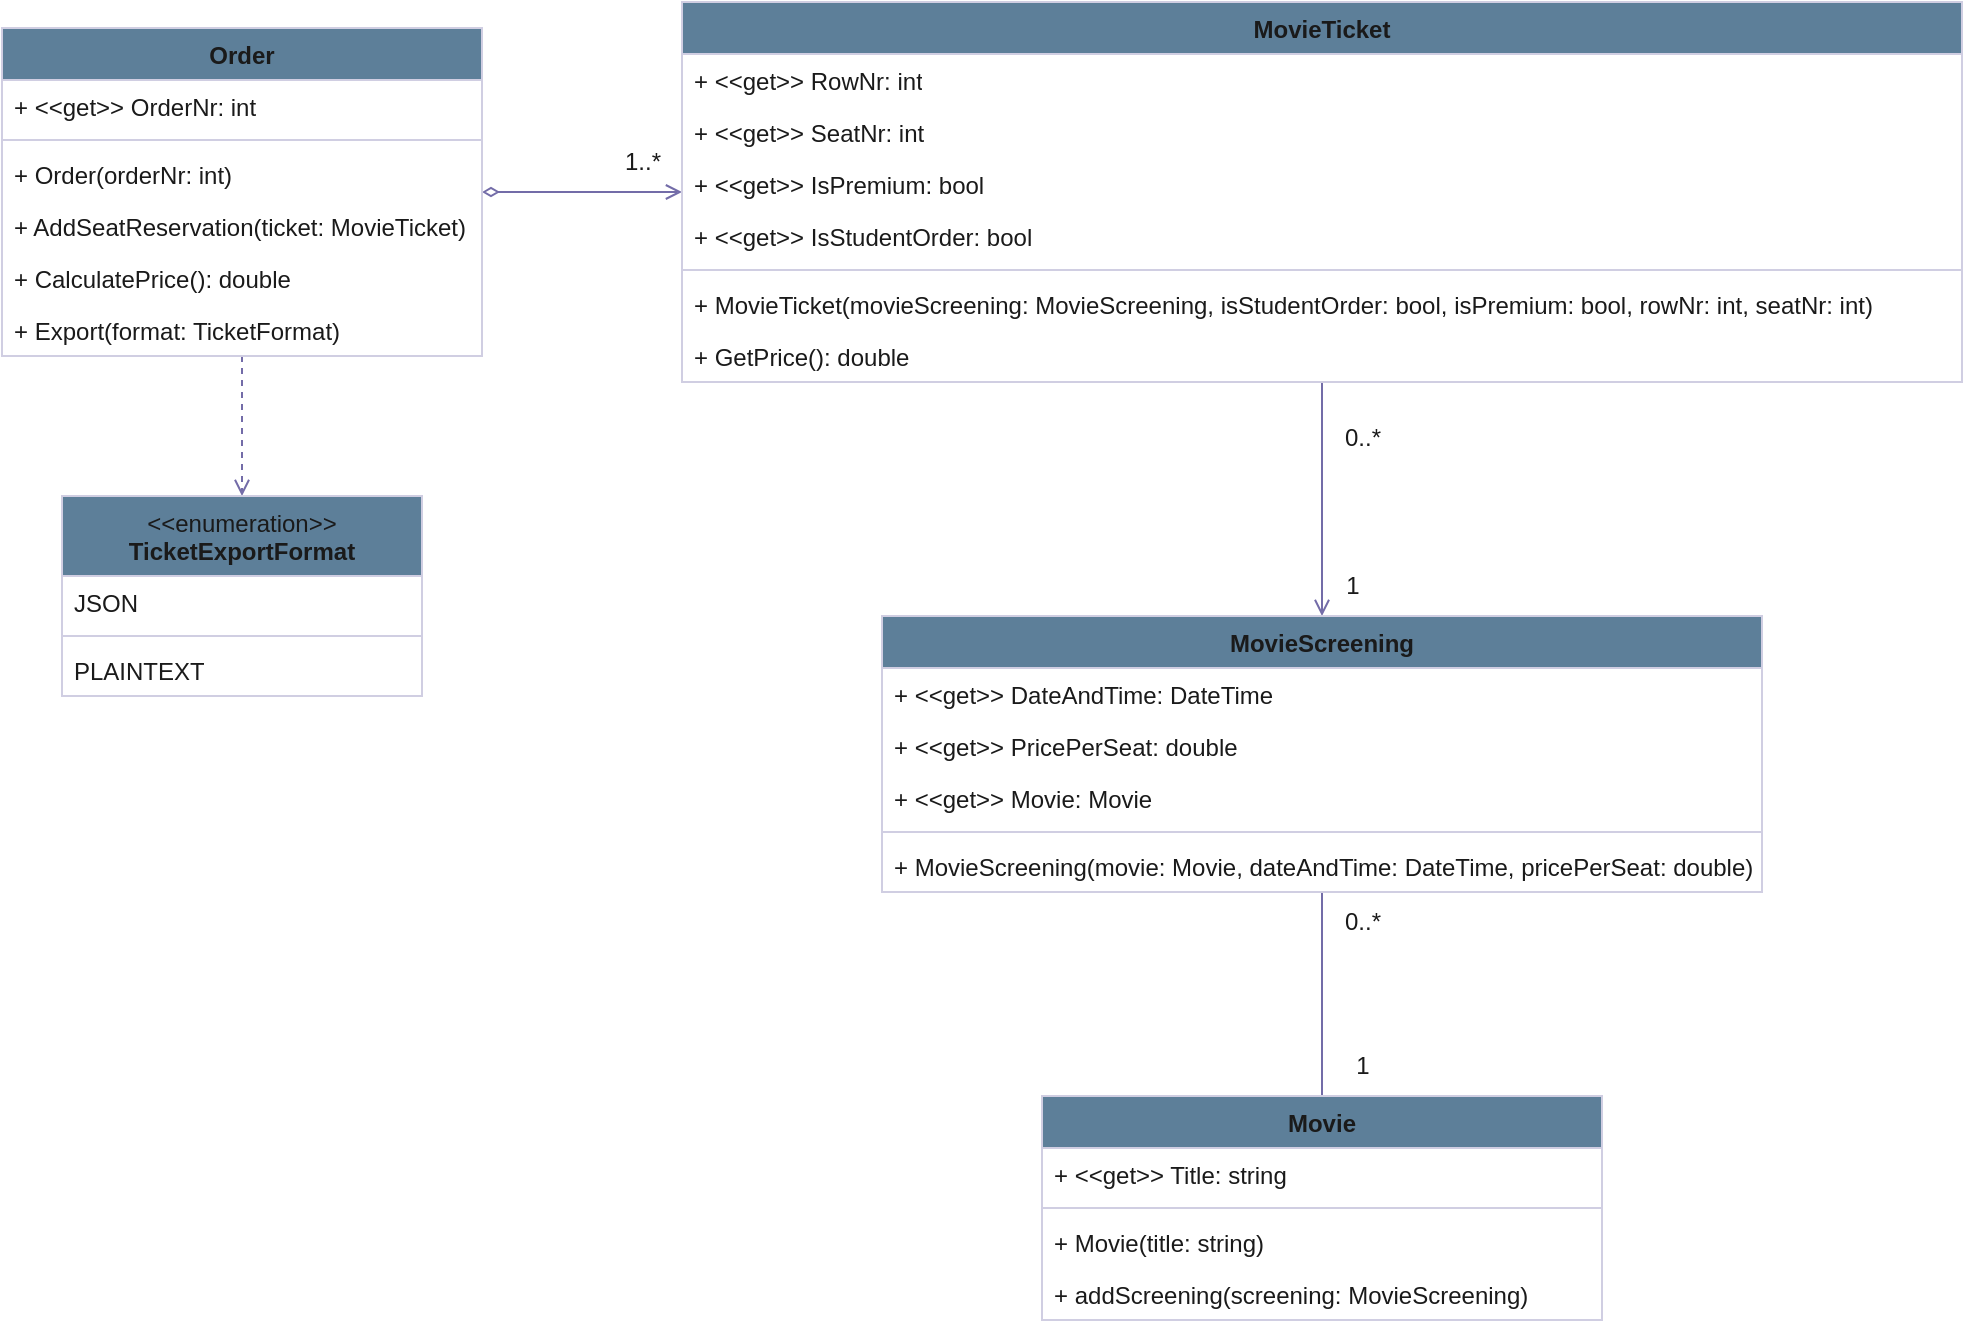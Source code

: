 <mxfile version="26.0.11" pages="2">
  <diagram name="part-2" id="2VJzqUMwW4WH9shC_whV">
    <mxGraphModel dx="2556" dy="941" grid="1" gridSize="10" guides="1" tooltips="1" connect="1" arrows="1" fold="1" page="1" pageScale="1" pageWidth="850" pageHeight="1100" math="0" shadow="0">
      <root>
        <mxCell id="0" />
        <mxCell id="1" parent="0" />
        <mxCell id="AuFZrqY37nzgpECVvOEl-33" style="edgeStyle=orthogonalEdgeStyle;rounded=0;orthogonalLoop=1;jettySize=auto;html=1;strokeColor=#736CA8;fontColor=#1A1A1A;dashed=1;endArrow=open;endFill=0;" parent="1" source="AuFZrqY37nzgpECVvOEl-1" target="AuFZrqY37nzgpECVvOEl-29" edge="1">
          <mxGeometry relative="1" as="geometry" />
        </mxCell>
        <mxCell id="AuFZrqY37nzgpECVvOEl-45" style="edgeStyle=orthogonalEdgeStyle;rounded=0;orthogonalLoop=1;jettySize=auto;html=1;strokeColor=#736CA8;fontColor=#1A1A1A;endArrow=open;endFill=0;startArrow=diamondThin;startFill=0;" parent="1" source="AuFZrqY37nzgpECVvOEl-1" target="AuFZrqY37nzgpECVvOEl-5" edge="1">
          <mxGeometry relative="1" as="geometry" />
        </mxCell>
        <mxCell id="AuFZrqY37nzgpECVvOEl-1" value="Order" style="swimlane;fontStyle=1;align=center;verticalAlign=top;childLayout=stackLayout;horizontal=1;startSize=26;horizontalStack=0;resizeParent=1;resizeParentMax=0;resizeLast=0;collapsible=1;marginBottom=0;whiteSpace=wrap;html=1;labelBackgroundColor=none;fillColor=#5D7F99;strokeColor=#D0CEE2;fontColor=#1A1A1A;" parent="1" vertex="1">
          <mxGeometry x="-70" y="26" width="240" height="164" as="geometry" />
        </mxCell>
        <mxCell id="AuFZrqY37nzgpECVvOEl-2" value="+ &amp;lt;&amp;lt;get&amp;gt;&amp;gt; OrderNr: int" style="text;strokeColor=none;fillColor=none;align=left;verticalAlign=top;spacingLeft=4;spacingRight=4;overflow=hidden;rotatable=0;points=[[0,0.5],[1,0.5]];portConstraint=eastwest;whiteSpace=wrap;html=1;labelBackgroundColor=none;fontColor=#1A1A1A;" parent="AuFZrqY37nzgpECVvOEl-1" vertex="1">
          <mxGeometry y="26" width="240" height="26" as="geometry" />
        </mxCell>
        <mxCell id="AuFZrqY37nzgpECVvOEl-3" value="" style="line;strokeWidth=1;fillColor=none;align=left;verticalAlign=middle;spacingTop=-1;spacingLeft=3;spacingRight=3;rotatable=0;labelPosition=right;points=[];portConstraint=eastwest;strokeColor=#D0CEE2;labelBackgroundColor=none;fontColor=#1A1A1A;" parent="AuFZrqY37nzgpECVvOEl-1" vertex="1">
          <mxGeometry y="52" width="240" height="8" as="geometry" />
        </mxCell>
        <mxCell id="AuFZrqY37nzgpECVvOEl-4" value="+ Order(orderNr: int)" style="text;strokeColor=none;fillColor=none;align=left;verticalAlign=top;spacingLeft=4;spacingRight=4;overflow=hidden;rotatable=0;points=[[0,0.5],[1,0.5]];portConstraint=eastwest;whiteSpace=wrap;html=1;labelBackgroundColor=none;fontColor=#1A1A1A;" parent="AuFZrqY37nzgpECVvOEl-1" vertex="1">
          <mxGeometry y="60" width="240" height="26" as="geometry" />
        </mxCell>
        <mxCell id="AuFZrqY37nzgpECVvOEl-47" value="+ AddSeatReservation(ticket: MovieTicket)" style="text;strokeColor=none;fillColor=none;align=left;verticalAlign=top;spacingLeft=4;spacingRight=4;overflow=hidden;rotatable=0;points=[[0,0.5],[1,0.5]];portConstraint=eastwest;whiteSpace=wrap;html=1;labelBackgroundColor=none;fontColor=#1A1A1A;" parent="AuFZrqY37nzgpECVvOEl-1" vertex="1">
          <mxGeometry y="86" width="240" height="26" as="geometry" />
        </mxCell>
        <mxCell id="AuFZrqY37nzgpECVvOEl-48" value="+ CalculatePrice(): double" style="text;strokeColor=none;fillColor=none;align=left;verticalAlign=top;spacingLeft=4;spacingRight=4;overflow=hidden;rotatable=0;points=[[0,0.5],[1,0.5]];portConstraint=eastwest;whiteSpace=wrap;html=1;labelBackgroundColor=none;fontColor=#1A1A1A;" parent="AuFZrqY37nzgpECVvOEl-1" vertex="1">
          <mxGeometry y="112" width="240" height="26" as="geometry" />
        </mxCell>
        <mxCell id="AuFZrqY37nzgpECVvOEl-49" value="+ Export(format: TicketFormat)" style="text;strokeColor=none;fillColor=none;align=left;verticalAlign=top;spacingLeft=4;spacingRight=4;overflow=hidden;rotatable=0;points=[[0,0.5],[1,0.5]];portConstraint=eastwest;whiteSpace=wrap;html=1;labelBackgroundColor=none;fontColor=#1A1A1A;" parent="AuFZrqY37nzgpECVvOEl-1" vertex="1">
          <mxGeometry y="138" width="240" height="26" as="geometry" />
        </mxCell>
        <mxCell id="AuFZrqY37nzgpECVvOEl-41" style="edgeStyle=orthogonalEdgeStyle;rounded=0;orthogonalLoop=1;jettySize=auto;html=1;strokeColor=#736CA8;fontColor=#1A1A1A;endArrow=open;startFill=0;startArrow=none;endFill=0;" parent="1" source="AuFZrqY37nzgpECVvOEl-5" target="AuFZrqY37nzgpECVvOEl-9" edge="1">
          <mxGeometry relative="1" as="geometry" />
        </mxCell>
        <mxCell id="AuFZrqY37nzgpECVvOEl-5" value="MovieTicket" style="swimlane;fontStyle=1;align=center;verticalAlign=top;childLayout=stackLayout;horizontal=1;startSize=26;horizontalStack=0;resizeParent=1;resizeParentMax=0;resizeLast=0;collapsible=1;marginBottom=0;whiteSpace=wrap;html=1;labelBackgroundColor=none;fillColor=#5D7F99;strokeColor=#D0CEE2;fontColor=#1A1A1A;" parent="1" vertex="1">
          <mxGeometry x="270" y="13" width="640" height="190" as="geometry" />
        </mxCell>
        <mxCell id="AuFZrqY37nzgpECVvOEl-6" value="+ &amp;lt;&amp;lt;get&amp;gt;&amp;gt; RowNr: int" style="text;strokeColor=none;fillColor=none;align=left;verticalAlign=top;spacingLeft=4;spacingRight=4;overflow=hidden;rotatable=0;points=[[0,0.5],[1,0.5]];portConstraint=eastwest;whiteSpace=wrap;html=1;labelBackgroundColor=none;fontColor=#1A1A1A;" parent="AuFZrqY37nzgpECVvOEl-5" vertex="1">
          <mxGeometry y="26" width="640" height="26" as="geometry" />
        </mxCell>
        <mxCell id="AuFZrqY37nzgpECVvOEl-36" value="+ &amp;lt;&amp;lt;get&amp;gt;&amp;gt; SeatNr: int" style="text;strokeColor=none;fillColor=none;align=left;verticalAlign=top;spacingLeft=4;spacingRight=4;overflow=hidden;rotatable=0;points=[[0,0.5],[1,0.5]];portConstraint=eastwest;whiteSpace=wrap;html=1;labelBackgroundColor=none;fontColor=#1A1A1A;" parent="AuFZrqY37nzgpECVvOEl-5" vertex="1">
          <mxGeometry y="52" width="640" height="26" as="geometry" />
        </mxCell>
        <mxCell id="AuFZrqY37nzgpECVvOEl-35" value="+ &amp;lt;&amp;lt;get&amp;gt;&amp;gt; IsPremium: bool" style="text;strokeColor=none;fillColor=none;align=left;verticalAlign=top;spacingLeft=4;spacingRight=4;overflow=hidden;rotatable=0;points=[[0,0.5],[1,0.5]];portConstraint=eastwest;whiteSpace=wrap;html=1;labelBackgroundColor=none;fontColor=#1A1A1A;" parent="AuFZrqY37nzgpECVvOEl-5" vertex="1">
          <mxGeometry y="78" width="640" height="26" as="geometry" />
        </mxCell>
        <mxCell id="AuFZrqY37nzgpECVvOEl-37" value="+ &amp;lt;&amp;lt;get&amp;gt;&amp;gt; IsStudentOrder: bool" style="text;strokeColor=none;fillColor=none;align=left;verticalAlign=top;spacingLeft=4;spacingRight=4;overflow=hidden;rotatable=0;points=[[0,0.5],[1,0.5]];portConstraint=eastwest;whiteSpace=wrap;html=1;labelBackgroundColor=none;fontColor=#1A1A1A;" parent="AuFZrqY37nzgpECVvOEl-5" vertex="1">
          <mxGeometry y="104" width="640" height="26" as="geometry" />
        </mxCell>
        <mxCell id="AuFZrqY37nzgpECVvOEl-7" value="" style="line;strokeWidth=1;fillColor=none;align=left;verticalAlign=middle;spacingTop=-1;spacingLeft=3;spacingRight=3;rotatable=0;labelPosition=right;points=[];portConstraint=eastwest;strokeColor=#D0CEE2;labelBackgroundColor=none;fontColor=#1A1A1A;" parent="AuFZrqY37nzgpECVvOEl-5" vertex="1">
          <mxGeometry y="130" width="640" height="8" as="geometry" />
        </mxCell>
        <mxCell id="AuFZrqY37nzgpECVvOEl-8" value="+ MovieTicket(movieScreening: MovieScreening, isStudentOrder: bool, isPremium: bool, rowNr: int, seatNr: int)" style="text;strokeColor=none;fillColor=none;align=left;verticalAlign=top;spacingLeft=4;spacingRight=4;overflow=hidden;rotatable=0;points=[[0,0.5],[1,0.5]];portConstraint=eastwest;whiteSpace=wrap;html=1;labelBackgroundColor=none;fontColor=#1A1A1A;" parent="AuFZrqY37nzgpECVvOEl-5" vertex="1">
          <mxGeometry y="138" width="640" height="26" as="geometry" />
        </mxCell>
        <mxCell id="AuFZrqY37nzgpECVvOEl-39" value="+ GetPrice(): double" style="text;strokeColor=none;fillColor=none;align=left;verticalAlign=top;spacingLeft=4;spacingRight=4;overflow=hidden;rotatable=0;points=[[0,0.5],[1,0.5]];portConstraint=eastwest;whiteSpace=wrap;html=1;labelBackgroundColor=none;fontColor=#1A1A1A;" parent="AuFZrqY37nzgpECVvOEl-5" vertex="1">
          <mxGeometry y="164" width="640" height="26" as="geometry" />
        </mxCell>
        <mxCell id="AuFZrqY37nzgpECVvOEl-26" style="edgeStyle=orthogonalEdgeStyle;rounded=0;orthogonalLoop=1;jettySize=auto;html=1;endArrow=none;startFill=0;labelBackgroundColor=none;strokeColor=#736CA8;fontColor=default;" parent="1" source="AuFZrqY37nzgpECVvOEl-9" target="AuFZrqY37nzgpECVvOEl-13" edge="1">
          <mxGeometry relative="1" as="geometry" />
        </mxCell>
        <mxCell id="AuFZrqY37nzgpECVvOEl-9" value="MovieScreening" style="swimlane;fontStyle=1;align=center;verticalAlign=top;childLayout=stackLayout;horizontal=1;startSize=26;horizontalStack=0;resizeParent=1;resizeParentMax=0;resizeLast=0;collapsible=1;marginBottom=0;whiteSpace=wrap;html=1;labelBackgroundColor=none;fillColor=#5D7F99;strokeColor=#D0CEE2;fontColor=#1A1A1A;" parent="1" vertex="1">
          <mxGeometry x="370" y="320" width="440" height="138" as="geometry" />
        </mxCell>
        <mxCell id="AuFZrqY37nzgpECVvOEl-10" value="+ &amp;lt;&amp;lt;get&amp;gt;&amp;gt; DateAndTime: DateTime" style="text;strokeColor=none;fillColor=none;align=left;verticalAlign=top;spacingLeft=4;spacingRight=4;overflow=hidden;rotatable=0;points=[[0,0.5],[1,0.5]];portConstraint=eastwest;whiteSpace=wrap;html=1;labelBackgroundColor=none;fontColor=#1A1A1A;" parent="AuFZrqY37nzgpECVvOEl-9" vertex="1">
          <mxGeometry y="26" width="440" height="26" as="geometry" />
        </mxCell>
        <mxCell id="AuFZrqY37nzgpECVvOEl-25" value="+ &amp;lt;&amp;lt;get&amp;gt;&amp;gt; PricePerSeat: double" style="text;strokeColor=none;fillColor=none;align=left;verticalAlign=top;spacingLeft=4;spacingRight=4;overflow=hidden;rotatable=0;points=[[0,0.5],[1,0.5]];portConstraint=eastwest;whiteSpace=wrap;html=1;labelBackgroundColor=none;fontColor=#1A1A1A;" parent="AuFZrqY37nzgpECVvOEl-9" vertex="1">
          <mxGeometry y="52" width="440" height="26" as="geometry" />
        </mxCell>
        <mxCell id="AuFZrqY37nzgpECVvOEl-24" value="+ &amp;lt;&amp;lt;get&amp;gt;&amp;gt; Movie: Movie" style="text;strokeColor=none;fillColor=none;align=left;verticalAlign=top;spacingLeft=4;spacingRight=4;overflow=hidden;rotatable=0;points=[[0,0.5],[1,0.5]];portConstraint=eastwest;whiteSpace=wrap;html=1;labelBackgroundColor=none;fontColor=#1A1A1A;" parent="AuFZrqY37nzgpECVvOEl-9" vertex="1">
          <mxGeometry y="78" width="440" height="26" as="geometry" />
        </mxCell>
        <mxCell id="AuFZrqY37nzgpECVvOEl-11" value="" style="line;strokeWidth=1;fillColor=none;align=left;verticalAlign=middle;spacingTop=-1;spacingLeft=3;spacingRight=3;rotatable=0;labelPosition=right;points=[];portConstraint=eastwest;strokeColor=#D0CEE2;labelBackgroundColor=none;fontColor=#1A1A1A;" parent="AuFZrqY37nzgpECVvOEl-9" vertex="1">
          <mxGeometry y="104" width="440" height="8" as="geometry" />
        </mxCell>
        <mxCell id="AuFZrqY37nzgpECVvOEl-12" value="+ MovieScreening(movie: Movie, dateAndTime: DateTime, pricePerSeat: double)" style="text;strokeColor=none;fillColor=none;align=left;verticalAlign=top;spacingLeft=4;spacingRight=4;overflow=hidden;rotatable=0;points=[[0,0.5],[1,0.5]];portConstraint=eastwest;whiteSpace=wrap;html=1;labelBackgroundColor=none;fontColor=#1A1A1A;" parent="AuFZrqY37nzgpECVvOEl-9" vertex="1">
          <mxGeometry y="112" width="440" height="26" as="geometry" />
        </mxCell>
        <mxCell id="AuFZrqY37nzgpECVvOEl-13" value="Movie" style="swimlane;fontStyle=1;align=center;verticalAlign=top;childLayout=stackLayout;horizontal=1;startSize=26;horizontalStack=0;resizeParent=1;resizeParentMax=0;resizeLast=0;collapsible=1;marginBottom=0;whiteSpace=wrap;html=1;labelBackgroundColor=none;fillColor=#5D7F99;strokeColor=#D0CEE2;fontColor=#1A1A1A;" parent="1" vertex="1">
          <mxGeometry x="450" y="560" width="280" height="112" as="geometry" />
        </mxCell>
        <mxCell id="AuFZrqY37nzgpECVvOEl-14" value="+ &amp;lt;&amp;lt;get&amp;gt;&amp;gt; Title: string" style="text;strokeColor=none;fillColor=none;align=left;verticalAlign=top;spacingLeft=4;spacingRight=4;overflow=hidden;rotatable=0;points=[[0,0.5],[1,0.5]];portConstraint=eastwest;whiteSpace=wrap;html=1;labelBackgroundColor=none;fontColor=#1A1A1A;" parent="AuFZrqY37nzgpECVvOEl-13" vertex="1">
          <mxGeometry y="26" width="280" height="26" as="geometry" />
        </mxCell>
        <mxCell id="AuFZrqY37nzgpECVvOEl-15" value="" style="line;strokeWidth=1;fillColor=none;align=left;verticalAlign=middle;spacingTop=-1;spacingLeft=3;spacingRight=3;rotatable=0;labelPosition=right;points=[];portConstraint=eastwest;strokeColor=#D0CEE2;labelBackgroundColor=none;fontColor=#1A1A1A;" parent="AuFZrqY37nzgpECVvOEl-13" vertex="1">
          <mxGeometry y="52" width="280" height="8" as="geometry" />
        </mxCell>
        <mxCell id="AuFZrqY37nzgpECVvOEl-21" value="+ Movie(title: string)" style="text;strokeColor=none;fillColor=none;align=left;verticalAlign=top;spacingLeft=4;spacingRight=4;overflow=hidden;rotatable=0;points=[[0,0.5],[1,0.5]];portConstraint=eastwest;whiteSpace=wrap;html=1;labelBackgroundColor=none;fontColor=#1A1A1A;" parent="AuFZrqY37nzgpECVvOEl-13" vertex="1">
          <mxGeometry y="60" width="280" height="26" as="geometry" />
        </mxCell>
        <mxCell id="AuFZrqY37nzgpECVvOEl-22" value="+ addScreening(screening: MovieScreening)" style="text;strokeColor=none;fillColor=none;align=left;verticalAlign=top;spacingLeft=4;spacingRight=4;overflow=hidden;rotatable=0;points=[[0,0.5],[1,0.5]];portConstraint=eastwest;whiteSpace=wrap;html=1;labelBackgroundColor=none;fontColor=#1A1A1A;" parent="AuFZrqY37nzgpECVvOEl-13" vertex="1">
          <mxGeometry y="86" width="280" height="26" as="geometry" />
        </mxCell>
        <mxCell id="AuFZrqY37nzgpECVvOEl-27" value="0..*" style="text;html=1;align=center;verticalAlign=middle;resizable=0;points=[];autosize=1;strokeColor=none;fillColor=none;labelBackgroundColor=none;fontColor=#1A1A1A;" parent="1" vertex="1">
          <mxGeometry x="590" y="458" width="40" height="30" as="geometry" />
        </mxCell>
        <mxCell id="AuFZrqY37nzgpECVvOEl-28" value="1" style="text;html=1;align=center;verticalAlign=middle;resizable=0;points=[];autosize=1;strokeColor=none;fillColor=none;labelBackgroundColor=none;fontColor=#1A1A1A;" parent="1" vertex="1">
          <mxGeometry x="595" y="530" width="30" height="30" as="geometry" />
        </mxCell>
        <mxCell id="AuFZrqY37nzgpECVvOEl-29" value="&lt;div&gt;&lt;span style=&quot;font-weight: normal;&quot;&gt;&amp;lt;&amp;lt;enumeration&amp;gt;&amp;gt;&lt;/span&gt;&lt;/div&gt;TicketExportFormat" style="swimlane;fontStyle=1;align=center;verticalAlign=top;childLayout=stackLayout;horizontal=1;startSize=40;horizontalStack=0;resizeParent=1;resizeParentMax=0;resizeLast=0;collapsible=1;marginBottom=0;whiteSpace=wrap;html=1;labelBackgroundColor=none;fillColor=#5D7F99;strokeColor=#D0CEE2;fontColor=#1A1A1A;" parent="1" vertex="1">
          <mxGeometry x="-40" y="260" width="180" height="100" as="geometry" />
        </mxCell>
        <mxCell id="AuFZrqY37nzgpECVvOEl-30" value="JSON" style="text;strokeColor=none;fillColor=none;align=left;verticalAlign=top;spacingLeft=4;spacingRight=4;overflow=hidden;rotatable=0;points=[[0,0.5],[1,0.5]];portConstraint=eastwest;whiteSpace=wrap;html=1;labelBackgroundColor=none;fontColor=#1A1A1A;" parent="AuFZrqY37nzgpECVvOEl-29" vertex="1">
          <mxGeometry y="40" width="180" height="26" as="geometry" />
        </mxCell>
        <mxCell id="AuFZrqY37nzgpECVvOEl-31" value="" style="line;strokeWidth=1;fillColor=none;align=left;verticalAlign=middle;spacingTop=-1;spacingLeft=3;spacingRight=3;rotatable=0;labelPosition=right;points=[];portConstraint=eastwest;strokeColor=#D0CEE2;labelBackgroundColor=none;fontColor=#1A1A1A;" parent="AuFZrqY37nzgpECVvOEl-29" vertex="1">
          <mxGeometry y="66" width="180" height="8" as="geometry" />
        </mxCell>
        <mxCell id="AuFZrqY37nzgpECVvOEl-32" value="PLAINTEXT" style="text;strokeColor=none;fillColor=none;align=left;verticalAlign=top;spacingLeft=4;spacingRight=4;overflow=hidden;rotatable=0;points=[[0,0.5],[1,0.5]];portConstraint=eastwest;whiteSpace=wrap;html=1;labelBackgroundColor=none;fontColor=#1A1A1A;" parent="AuFZrqY37nzgpECVvOEl-29" vertex="1">
          <mxGeometry y="74" width="180" height="26" as="geometry" />
        </mxCell>
        <mxCell id="AuFZrqY37nzgpECVvOEl-43" value="0..*" style="text;html=1;align=center;verticalAlign=middle;resizable=0;points=[];autosize=1;strokeColor=none;fillColor=none;fontColor=#1A1A1A;" parent="1" vertex="1">
          <mxGeometry x="590" y="216" width="40" height="30" as="geometry" />
        </mxCell>
        <mxCell id="AuFZrqY37nzgpECVvOEl-44" value="1" style="text;html=1;align=center;verticalAlign=middle;resizable=0;points=[];autosize=1;strokeColor=none;fillColor=none;fontColor=#1A1A1A;" parent="1" vertex="1">
          <mxGeometry x="590" y="290" width="30" height="30" as="geometry" />
        </mxCell>
        <mxCell id="AuFZrqY37nzgpECVvOEl-46" value="1..*" style="text;html=1;align=center;verticalAlign=middle;resizable=0;points=[];autosize=1;strokeColor=none;fillColor=none;fontColor=#1A1A1A;" parent="1" vertex="1">
          <mxGeometry x="230" y="78" width="40" height="30" as="geometry" />
        </mxCell>
      </root>
    </mxGraphModel>
  </diagram>
  <diagram name="part-3" id="LVPTk-LHBpableANHp64">
    <mxGraphModel dx="2983" dy="1176" grid="1" gridSize="10" guides="1" tooltips="1" connect="1" arrows="1" fold="1" page="1" pageScale="1" pageWidth="850" pageHeight="1100" math="0" shadow="0">
      <root>
        <mxCell id="-dI4mAoGqQs4sHyGEqXx-0" />
        <mxCell id="-dI4mAoGqQs4sHyGEqXx-1" parent="-dI4mAoGqQs4sHyGEqXx-0" />
        <mxCell id="oOVC1DWo6Vgk5NFhk2NK-1" style="edgeStyle=orthogonalEdgeStyle;rounded=0;orthogonalLoop=1;jettySize=auto;html=1;strokeColor=#736CA8;fontColor=default;endArrow=open;endFill=0;startArrow=diamondThin;startFill=0;labelBackgroundColor=none;" parent="-dI4mAoGqQs4sHyGEqXx-1" source="oOVC1DWo6Vgk5NFhk2NK-2" target="oOVC1DWo6Vgk5NFhk2NK-10" edge="1">
          <mxGeometry relative="1" as="geometry" />
        </mxCell>
        <mxCell id="uZAQ8R7kWZd14Ch6f2Xw-8" style="edgeStyle=orthogonalEdgeStyle;rounded=0;orthogonalLoop=1;jettySize=auto;html=1;endArrow=open;endFill=0;dashed=1;dashPattern=1 2;labelBackgroundColor=none;strokeColor=#736CA8;fontColor=default;" edge="1" parent="-dI4mAoGqQs4sHyGEqXx-1" source="oOVC1DWo6Vgk5NFhk2NK-2" target="uZAQ8R7kWZd14Ch6f2Xw-0">
          <mxGeometry relative="1" as="geometry">
            <Array as="points">
              <mxPoint x="100" y="220" />
              <mxPoint x="100" y="220" />
            </Array>
          </mxGeometry>
        </mxCell>
        <mxCell id="oOVC1DWo6Vgk5NFhk2NK-2" value="Order" style="swimlane;fontStyle=1;align=center;verticalAlign=top;childLayout=stackLayout;horizontal=1;startSize=26;horizontalStack=0;resizeParent=1;resizeParentMax=0;resizeLast=0;collapsible=1;marginBottom=0;whiteSpace=wrap;html=1;labelBackgroundColor=none;fillColor=#5D7F99;strokeColor=#D0CEE2;fontColor=#1A1A1A;" parent="-dI4mAoGqQs4sHyGEqXx-1" vertex="1">
          <mxGeometry x="-70" y="29" width="350" height="164" as="geometry" />
        </mxCell>
        <mxCell id="oOVC1DWo6Vgk5NFhk2NK-3" value="+ &amp;lt;&amp;lt;get&amp;gt;&amp;gt; OrderNr: int" style="text;strokeColor=none;fillColor=none;align=left;verticalAlign=top;spacingLeft=4;spacingRight=4;overflow=hidden;rotatable=0;points=[[0,0.5],[1,0.5]];portConstraint=eastwest;whiteSpace=wrap;html=1;labelBackgroundColor=none;fontColor=#1A1A1A;" parent="oOVC1DWo6Vgk5NFhk2NK-2" vertex="1">
          <mxGeometry y="26" width="350" height="26" as="geometry" />
        </mxCell>
        <mxCell id="oOVC1DWo6Vgk5NFhk2NK-4" value="" style="line;strokeWidth=1;fillColor=none;align=left;verticalAlign=middle;spacingTop=-1;spacingLeft=3;spacingRight=3;rotatable=0;labelPosition=right;points=[];portConstraint=eastwest;strokeColor=#D0CEE2;labelBackgroundColor=none;fontColor=#1A1A1A;" parent="oOVC1DWo6Vgk5NFhk2NK-2" vertex="1">
          <mxGeometry y="52" width="350" height="8" as="geometry" />
        </mxCell>
        <mxCell id="oOVC1DWo6Vgk5NFhk2NK-5" value="+ Order(orderNr: int, calculateBehavior: CalculateBehavior)" style="text;strokeColor=none;fillColor=none;align=left;verticalAlign=top;spacingLeft=4;spacingRight=4;overflow=hidden;rotatable=0;points=[[0,0.5],[1,0.5]];portConstraint=eastwest;whiteSpace=wrap;html=1;labelBackgroundColor=none;fontColor=#1A1A1A;" parent="oOVC1DWo6Vgk5NFhk2NK-2" vertex="1">
          <mxGeometry y="60" width="350" height="26" as="geometry" />
        </mxCell>
        <mxCell id="oOVC1DWo6Vgk5NFhk2NK-6" value="+ AddSeatReservation(ticket: MovieTicket)" style="text;strokeColor=none;fillColor=none;align=left;verticalAlign=top;spacingLeft=4;spacingRight=4;overflow=hidden;rotatable=0;points=[[0,0.5],[1,0.5]];portConstraint=eastwest;whiteSpace=wrap;html=1;labelBackgroundColor=none;fontColor=#1A1A1A;" parent="oOVC1DWo6Vgk5NFhk2NK-2" vertex="1">
          <mxGeometry y="86" width="350" height="26" as="geometry" />
        </mxCell>
        <mxCell id="oOVC1DWo6Vgk5NFhk2NK-7" value="+ CalculatePrice(isWeekDay: bool): double" style="text;strokeColor=none;fillColor=none;align=left;verticalAlign=top;spacingLeft=4;spacingRight=4;overflow=hidden;rotatable=0;points=[[0,0.5],[1,0.5]];portConstraint=eastwest;whiteSpace=wrap;html=1;labelBackgroundColor=none;fontColor=#1A1A1A;" parent="oOVC1DWo6Vgk5NFhk2NK-2" vertex="1">
          <mxGeometry y="112" width="350" height="26" as="geometry" />
        </mxCell>
        <mxCell id="oOVC1DWo6Vgk5NFhk2NK-8" value="+ Export(format: TicketFormat, path: string)" style="text;strokeColor=none;fillColor=none;align=left;verticalAlign=top;spacingLeft=4;spacingRight=4;overflow=hidden;rotatable=0;points=[[0,0.5],[1,0.5]];portConstraint=eastwest;whiteSpace=wrap;html=1;labelBackgroundColor=none;fontColor=#1A1A1A;" parent="oOVC1DWo6Vgk5NFhk2NK-2" vertex="1">
          <mxGeometry y="138" width="350" height="26" as="geometry" />
        </mxCell>
        <mxCell id="oOVC1DWo6Vgk5NFhk2NK-9" style="edgeStyle=orthogonalEdgeStyle;rounded=0;orthogonalLoop=1;jettySize=auto;html=1;strokeColor=#736CA8;fontColor=default;endArrow=open;startFill=0;startArrow=none;endFill=0;labelBackgroundColor=none;" parent="-dI4mAoGqQs4sHyGEqXx-1" source="oOVC1DWo6Vgk5NFhk2NK-10" target="oOVC1DWo6Vgk5NFhk2NK-20" edge="1">
          <mxGeometry relative="1" as="geometry">
            <Array as="points">
              <mxPoint x="750" y="250" />
              <mxPoint x="750" y="250" />
            </Array>
          </mxGeometry>
        </mxCell>
        <mxCell id="oOVC1DWo6Vgk5NFhk2NK-10" value="MovieTicket" style="swimlane;fontStyle=1;align=center;verticalAlign=top;childLayout=stackLayout;horizontal=1;startSize=26;horizontalStack=0;resizeParent=1;resizeParentMax=0;resizeLast=0;collapsible=1;marginBottom=0;whiteSpace=wrap;html=1;labelBackgroundColor=none;fillColor=#5D7F99;strokeColor=#D0CEE2;fontColor=#1A1A1A;" parent="-dI4mAoGqQs4sHyGEqXx-1" vertex="1">
          <mxGeometry x="430" y="29" width="640" height="164" as="geometry" />
        </mxCell>
        <mxCell id="oOVC1DWo6Vgk5NFhk2NK-11" value="+ &amp;lt;&amp;lt;get&amp;gt;&amp;gt; RowNr: int" style="text;strokeColor=none;fillColor=none;align=left;verticalAlign=top;spacingLeft=4;spacingRight=4;overflow=hidden;rotatable=0;points=[[0,0.5],[1,0.5]];portConstraint=eastwest;whiteSpace=wrap;html=1;labelBackgroundColor=none;fontColor=#1A1A1A;" parent="oOVC1DWo6Vgk5NFhk2NK-10" vertex="1">
          <mxGeometry y="26" width="640" height="26" as="geometry" />
        </mxCell>
        <mxCell id="oOVC1DWo6Vgk5NFhk2NK-12" value="+ &amp;lt;&amp;lt;get&amp;gt;&amp;gt; SeatNr: int" style="text;strokeColor=none;fillColor=none;align=left;verticalAlign=top;spacingLeft=4;spacingRight=4;overflow=hidden;rotatable=0;points=[[0,0.5],[1,0.5]];portConstraint=eastwest;whiteSpace=wrap;html=1;labelBackgroundColor=none;fontColor=#1A1A1A;" parent="oOVC1DWo6Vgk5NFhk2NK-10" vertex="1">
          <mxGeometry y="52" width="640" height="26" as="geometry" />
        </mxCell>
        <mxCell id="unOmF-rEJIMtkZbpsV99-0" value="+ &amp;lt;&amp;lt;get&amp;gt;&amp;gt; IsPremium: bool" style="text;strokeColor=none;fillColor=none;align=left;verticalAlign=top;spacingLeft=4;spacingRight=4;overflow=hidden;rotatable=0;points=[[0,0.5],[1,0.5]];portConstraint=eastwest;whiteSpace=wrap;html=1;labelBackgroundColor=none;fontColor=#1A1A1A;" vertex="1" parent="oOVC1DWo6Vgk5NFhk2NK-10">
          <mxGeometry y="78" width="640" height="26" as="geometry" />
        </mxCell>
        <mxCell id="oOVC1DWo6Vgk5NFhk2NK-15" value="" style="line;strokeWidth=1;fillColor=none;align=left;verticalAlign=middle;spacingTop=-1;spacingLeft=3;spacingRight=3;rotatable=0;labelPosition=right;points=[];portConstraint=eastwest;strokeColor=#D0CEE2;labelBackgroundColor=none;fontColor=#1A1A1A;" parent="oOVC1DWo6Vgk5NFhk2NK-10" vertex="1">
          <mxGeometry y="104" width="640" height="8" as="geometry" />
        </mxCell>
        <mxCell id="oOVC1DWo6Vgk5NFhk2NK-16" value="+ MovieTicket(movieScreening: MovieScreening, rowNr: int, seatNr: int, isPremium: bool)" style="text;strokeColor=none;fillColor=none;align=left;verticalAlign=top;spacingLeft=4;spacingRight=4;overflow=hidden;rotatable=0;points=[[0,0.5],[1,0.5]];portConstraint=eastwest;whiteSpace=wrap;html=1;labelBackgroundColor=none;fontColor=#1A1A1A;" parent="oOVC1DWo6Vgk5NFhk2NK-10" vertex="1">
          <mxGeometry y="112" width="640" height="26" as="geometry" />
        </mxCell>
        <mxCell id="oOVC1DWo6Vgk5NFhk2NK-17" value="+ GetPrice(): double" style="text;strokeColor=none;fillColor=none;align=left;verticalAlign=top;spacingLeft=4;spacingRight=4;overflow=hidden;rotatable=0;points=[[0,0.5],[1,0.5]];portConstraint=eastwest;whiteSpace=wrap;html=1;labelBackgroundColor=none;fontColor=#1A1A1A;" parent="oOVC1DWo6Vgk5NFhk2NK-10" vertex="1">
          <mxGeometry y="138" width="640" height="26" as="geometry" />
        </mxCell>
        <mxCell id="oOVC1DWo6Vgk5NFhk2NK-19" style="edgeStyle=orthogonalEdgeStyle;rounded=0;orthogonalLoop=1;jettySize=auto;html=1;endArrow=none;startFill=0;labelBackgroundColor=none;strokeColor=#736CA8;fontColor=default;" parent="-dI4mAoGqQs4sHyGEqXx-1" source="oOVC1DWo6Vgk5NFhk2NK-20" target="oOVC1DWo6Vgk5NFhk2NK-26" edge="1">
          <mxGeometry relative="1" as="geometry" />
        </mxCell>
        <mxCell id="oOVC1DWo6Vgk5NFhk2NK-20" value="MovieScreening" style="swimlane;fontStyle=1;align=center;verticalAlign=top;childLayout=stackLayout;horizontal=1;startSize=26;horizontalStack=0;resizeParent=1;resizeParentMax=0;resizeLast=0;collapsible=1;marginBottom=0;whiteSpace=wrap;html=1;labelBackgroundColor=none;fillColor=#5D7F99;strokeColor=#D0CEE2;fontColor=#1A1A1A;" parent="-dI4mAoGqQs4sHyGEqXx-1" vertex="1">
          <mxGeometry x="530" y="320" width="440" height="138" as="geometry" />
        </mxCell>
        <mxCell id="oOVC1DWo6Vgk5NFhk2NK-21" value="+ &amp;lt;&amp;lt;get&amp;gt;&amp;gt; DateAndTime: DateTime" style="text;strokeColor=none;fillColor=none;align=left;verticalAlign=top;spacingLeft=4;spacingRight=4;overflow=hidden;rotatable=0;points=[[0,0.5],[1,0.5]];portConstraint=eastwest;whiteSpace=wrap;html=1;labelBackgroundColor=none;fontColor=#1A1A1A;" parent="oOVC1DWo6Vgk5NFhk2NK-20" vertex="1">
          <mxGeometry y="26" width="440" height="26" as="geometry" />
        </mxCell>
        <mxCell id="oOVC1DWo6Vgk5NFhk2NK-22" value="+ &amp;lt;&amp;lt;get&amp;gt;&amp;gt; PricePerSeat: double" style="text;strokeColor=none;fillColor=none;align=left;verticalAlign=top;spacingLeft=4;spacingRight=4;overflow=hidden;rotatable=0;points=[[0,0.5],[1,0.5]];portConstraint=eastwest;whiteSpace=wrap;html=1;labelBackgroundColor=none;fontColor=#1A1A1A;" parent="oOVC1DWo6Vgk5NFhk2NK-20" vertex="1">
          <mxGeometry y="52" width="440" height="26" as="geometry" />
        </mxCell>
        <mxCell id="oOVC1DWo6Vgk5NFhk2NK-23" value="+ &amp;lt;&amp;lt;get&amp;gt;&amp;gt; Movie: Movie" style="text;strokeColor=none;fillColor=none;align=left;verticalAlign=top;spacingLeft=4;spacingRight=4;overflow=hidden;rotatable=0;points=[[0,0.5],[1,0.5]];portConstraint=eastwest;whiteSpace=wrap;html=1;labelBackgroundColor=none;fontColor=#1A1A1A;" parent="oOVC1DWo6Vgk5NFhk2NK-20" vertex="1">
          <mxGeometry y="78" width="440" height="26" as="geometry" />
        </mxCell>
        <mxCell id="oOVC1DWo6Vgk5NFhk2NK-24" value="" style="line;strokeWidth=1;fillColor=none;align=left;verticalAlign=middle;spacingTop=-1;spacingLeft=3;spacingRight=3;rotatable=0;labelPosition=right;points=[];portConstraint=eastwest;strokeColor=#D0CEE2;labelBackgroundColor=none;fontColor=#1A1A1A;" parent="oOVC1DWo6Vgk5NFhk2NK-20" vertex="1">
          <mxGeometry y="104" width="440" height="8" as="geometry" />
        </mxCell>
        <mxCell id="oOVC1DWo6Vgk5NFhk2NK-25" value="+ MovieScreening(movie: Movie, dateAndTime: DateTime, pricePerSeat: double)" style="text;strokeColor=none;fillColor=none;align=left;verticalAlign=top;spacingLeft=4;spacingRight=4;overflow=hidden;rotatable=0;points=[[0,0.5],[1,0.5]];portConstraint=eastwest;whiteSpace=wrap;html=1;labelBackgroundColor=none;fontColor=#1A1A1A;" parent="oOVC1DWo6Vgk5NFhk2NK-20" vertex="1">
          <mxGeometry y="112" width="440" height="26" as="geometry" />
        </mxCell>
        <mxCell id="oOVC1DWo6Vgk5NFhk2NK-26" value="Movie" style="swimlane;fontStyle=1;align=center;verticalAlign=top;childLayout=stackLayout;horizontal=1;startSize=26;horizontalStack=0;resizeParent=1;resizeParentMax=0;resizeLast=0;collapsible=1;marginBottom=0;whiteSpace=wrap;html=1;labelBackgroundColor=none;fillColor=#5D7F99;strokeColor=#D0CEE2;fontColor=#1A1A1A;" parent="-dI4mAoGqQs4sHyGEqXx-1" vertex="1">
          <mxGeometry x="610" y="560" width="280" height="112" as="geometry" />
        </mxCell>
        <mxCell id="oOVC1DWo6Vgk5NFhk2NK-27" value="+ &amp;lt;&amp;lt;get&amp;gt;&amp;gt; Title: string" style="text;strokeColor=none;fillColor=none;align=left;verticalAlign=top;spacingLeft=4;spacingRight=4;overflow=hidden;rotatable=0;points=[[0,0.5],[1,0.5]];portConstraint=eastwest;whiteSpace=wrap;html=1;labelBackgroundColor=none;fontColor=#1A1A1A;" parent="oOVC1DWo6Vgk5NFhk2NK-26" vertex="1">
          <mxGeometry y="26" width="280" height="26" as="geometry" />
        </mxCell>
        <mxCell id="oOVC1DWo6Vgk5NFhk2NK-28" value="" style="line;strokeWidth=1;fillColor=none;align=left;verticalAlign=middle;spacingTop=-1;spacingLeft=3;spacingRight=3;rotatable=0;labelPosition=right;points=[];portConstraint=eastwest;strokeColor=#D0CEE2;labelBackgroundColor=none;fontColor=#1A1A1A;" parent="oOVC1DWo6Vgk5NFhk2NK-26" vertex="1">
          <mxGeometry y="52" width="280" height="8" as="geometry" />
        </mxCell>
        <mxCell id="oOVC1DWo6Vgk5NFhk2NK-29" value="+ Movie(title: string)" style="text;strokeColor=none;fillColor=none;align=left;verticalAlign=top;spacingLeft=4;spacingRight=4;overflow=hidden;rotatable=0;points=[[0,0.5],[1,0.5]];portConstraint=eastwest;whiteSpace=wrap;html=1;labelBackgroundColor=none;fontColor=#1A1A1A;" parent="oOVC1DWo6Vgk5NFhk2NK-26" vertex="1">
          <mxGeometry y="60" width="280" height="26" as="geometry" />
        </mxCell>
        <mxCell id="oOVC1DWo6Vgk5NFhk2NK-30" value="+ addScreening(screening: MovieScreening)" style="text;strokeColor=none;fillColor=none;align=left;verticalAlign=top;spacingLeft=4;spacingRight=4;overflow=hidden;rotatable=0;points=[[0,0.5],[1,0.5]];portConstraint=eastwest;whiteSpace=wrap;html=1;labelBackgroundColor=none;fontColor=#1A1A1A;" parent="oOVC1DWo6Vgk5NFhk2NK-26" vertex="1">
          <mxGeometry y="86" width="280" height="26" as="geometry" />
        </mxCell>
        <mxCell id="oOVC1DWo6Vgk5NFhk2NK-31" value="0..*" style="text;html=1;align=center;verticalAlign=middle;resizable=0;points=[];autosize=1;strokeColor=none;fillColor=none;labelBackgroundColor=none;fontColor=#1A1A1A;" parent="-dI4mAoGqQs4sHyGEqXx-1" vertex="1">
          <mxGeometry x="750" y="458" width="40" height="30" as="geometry" />
        </mxCell>
        <mxCell id="oOVC1DWo6Vgk5NFhk2NK-32" value="1" style="text;html=1;align=center;verticalAlign=middle;resizable=0;points=[];autosize=1;strokeColor=none;fillColor=none;labelBackgroundColor=none;fontColor=#1A1A1A;" parent="-dI4mAoGqQs4sHyGEqXx-1" vertex="1">
          <mxGeometry x="750" y="530" width="30" height="30" as="geometry" />
        </mxCell>
        <mxCell id="oOVC1DWo6Vgk5NFhk2NK-37" value="0..*" style="text;html=1;align=center;verticalAlign=middle;resizable=0;points=[];autosize=1;strokeColor=none;fillColor=none;fontColor=#1A1A1A;labelBackgroundColor=none;" parent="-dI4mAoGqQs4sHyGEqXx-1" vertex="1">
          <mxGeometry x="750" y="198" width="40" height="30" as="geometry" />
        </mxCell>
        <mxCell id="oOVC1DWo6Vgk5NFhk2NK-38" value="1" style="text;html=1;align=center;verticalAlign=middle;resizable=0;points=[];autosize=1;strokeColor=none;fillColor=none;fontColor=#1A1A1A;labelBackgroundColor=none;" parent="-dI4mAoGqQs4sHyGEqXx-1" vertex="1">
          <mxGeometry x="750" y="290" width="30" height="30" as="geometry" />
        </mxCell>
        <mxCell id="oOVC1DWo6Vgk5NFhk2NK-39" value="1..*" style="text;html=1;align=center;verticalAlign=middle;resizable=0;points=[];autosize=1;strokeColor=none;fillColor=none;fontColor=#1A1A1A;labelBackgroundColor=none;" parent="-dI4mAoGqQs4sHyGEqXx-1" vertex="1">
          <mxGeometry x="390" y="78" width="40" height="30" as="geometry" />
        </mxCell>
        <mxCell id="uZAQ8R7kWZd14Ch6f2Xw-0" value="&lt;div&gt;&lt;span style=&quot;font-weight: normal;&quot;&gt;&amp;lt;&amp;lt;interface&amp;gt;&amp;gt;&lt;/span&gt;&lt;/div&gt;ExportBehavior" style="swimlane;fontStyle=1;align=center;verticalAlign=top;childLayout=stackLayout;horizontal=1;startSize=40;horizontalStack=0;resizeParent=1;resizeParentMax=0;resizeLast=0;collapsible=1;marginBottom=0;whiteSpace=wrap;html=1;labelBackgroundColor=none;fillColor=#5D7F99;strokeColor=#D0CEE2;fontColor=#1A1A1A;" vertex="1" parent="-dI4mAoGqQs4sHyGEqXx-1">
          <mxGeometry x="-35" y="246" width="280" height="66" as="geometry" />
        </mxCell>
        <mxCell id="uZAQ8R7kWZd14Ch6f2Xw-1" value="+ Export(order: Order, path: string)" style="text;strokeColor=none;fillColor=none;align=left;verticalAlign=top;spacingLeft=4;spacingRight=4;overflow=hidden;rotatable=0;points=[[0,0.5],[1,0.5]];portConstraint=eastwest;whiteSpace=wrap;html=1;labelBackgroundColor=none;fontColor=#1A1A1A;" vertex="1" parent="uZAQ8R7kWZd14Ch6f2Xw-0">
          <mxGeometry y="40" width="280" height="26" as="geometry" />
        </mxCell>
        <mxCell id="uZAQ8R7kWZd14Ch6f2Xw-2" style="edgeStyle=orthogonalEdgeStyle;rounded=0;orthogonalLoop=1;jettySize=auto;html=1;strokeColor=#736CA8;fontColor=default;endArrow=block;endFill=0;labelBackgroundColor=none;dashed=1;" edge="1" parent="-dI4mAoGqQs4sHyGEqXx-1" source="uZAQ8R7kWZd14Ch6f2Xw-3" target="uZAQ8R7kWZd14Ch6f2Xw-0">
          <mxGeometry relative="1" as="geometry" />
        </mxCell>
        <mxCell id="uZAQ8R7kWZd14Ch6f2Xw-3" value="JsonExport" style="swimlane;fontStyle=1;align=center;verticalAlign=top;childLayout=stackLayout;horizontal=1;startSize=30;horizontalStack=0;resizeParent=1;resizeParentMax=0;resizeLast=0;collapsible=1;marginBottom=0;whiteSpace=wrap;html=1;labelBackgroundColor=none;fillColor=#5D7F99;strokeColor=#D0CEE2;fontColor=#1A1A1A;" vertex="1" parent="-dI4mAoGqQs4sHyGEqXx-1">
          <mxGeometry x="-130" y="376" width="200" height="56" as="geometry" />
        </mxCell>
        <mxCell id="uZAQ8R7kWZd14Ch6f2Xw-4" value="+ Export(order: Order, path: string)" style="text;strokeColor=none;fillColor=none;align=left;verticalAlign=top;spacingLeft=4;spacingRight=4;overflow=hidden;rotatable=0;points=[[0,0.5],[1,0.5]];portConstraint=eastwest;whiteSpace=wrap;html=1;labelBackgroundColor=none;fontColor=#1A1A1A;" vertex="1" parent="uZAQ8R7kWZd14Ch6f2Xw-3">
          <mxGeometry y="30" width="200" height="26" as="geometry" />
        </mxCell>
        <mxCell id="uZAQ8R7kWZd14Ch6f2Xw-5" style="edgeStyle=orthogonalEdgeStyle;rounded=0;orthogonalLoop=1;jettySize=auto;html=1;strokeColor=#736CA8;fontColor=default;endArrow=block;endFill=0;labelBackgroundColor=none;dashed=1;" edge="1" parent="-dI4mAoGqQs4sHyGEqXx-1" source="uZAQ8R7kWZd14Ch6f2Xw-6" target="uZAQ8R7kWZd14Ch6f2Xw-0">
          <mxGeometry relative="1" as="geometry" />
        </mxCell>
        <mxCell id="uZAQ8R7kWZd14Ch6f2Xw-6" value="PlainTextExport" style="swimlane;fontStyle=1;align=center;verticalAlign=top;childLayout=stackLayout;horizontal=1;startSize=30;horizontalStack=0;resizeParent=1;resizeParentMax=0;resizeLast=0;collapsible=1;marginBottom=0;whiteSpace=wrap;html=1;labelBackgroundColor=none;fillColor=#5D7F99;strokeColor=#D0CEE2;fontColor=#1A1A1A;" vertex="1" parent="-dI4mAoGqQs4sHyGEqXx-1">
          <mxGeometry x="140" y="376" width="200" height="56" as="geometry" />
        </mxCell>
        <mxCell id="uZAQ8R7kWZd14Ch6f2Xw-7" value="+ Export(order: Order, path: string)" style="text;strokeColor=none;fillColor=none;align=left;verticalAlign=top;spacingLeft=4;spacingRight=4;overflow=hidden;rotatable=0;points=[[0,0.5],[1,0.5]];portConstraint=eastwest;whiteSpace=wrap;html=1;labelBackgroundColor=none;fontColor=#1A1A1A;" vertex="1" parent="uZAQ8R7kWZd14Ch6f2Xw-6">
          <mxGeometry y="30" width="200" height="26" as="geometry" />
        </mxCell>
        <mxCell id="uZAQ8R7kWZd14Ch6f2Xw-18" style="edgeStyle=orthogonalEdgeStyle;rounded=0;orthogonalLoop=1;jettySize=auto;html=1;endArrow=none;startFill=0;labelBackgroundColor=none;strokeColor=#736CA8;fontColor=default;startArrow=open;endFill=0;" edge="1" parent="-dI4mAoGqQs4sHyGEqXx-1" source="uZAQ8R7kWZd14Ch6f2Xw-10" target="oOVC1DWo6Vgk5NFhk2NK-2">
          <mxGeometry relative="1" as="geometry" />
        </mxCell>
        <mxCell id="uZAQ8R7kWZd14Ch6f2Xw-10" value="&lt;div&gt;&lt;span style=&quot;font-weight: normal;&quot;&gt;&amp;lt;&amp;lt;interface&amp;gt;&amp;gt;&lt;/span&gt;&lt;/div&gt;CalculateBehavior" style="swimlane;fontStyle=1;align=center;verticalAlign=top;childLayout=stackLayout;horizontal=1;startSize=40;horizontalStack=0;resizeParent=1;resizeParentMax=0;resizeLast=0;collapsible=1;marginBottom=0;whiteSpace=wrap;html=1;labelBackgroundColor=none;fillColor=#5D7F99;strokeColor=#D0CEE2;fontColor=#1A1A1A;" vertex="1" parent="-dI4mAoGqQs4sHyGEqXx-1">
          <mxGeometry x="-530" y="78" width="390" height="66" as="geometry" />
        </mxCell>
        <mxCell id="uZAQ8R7kWZd14Ch6f2Xw-11" value="+ CalculatePrice(tickets: IList&amp;lt;MovieTicket&amp;gt;, isWeekDay: bool): double" style="text;strokeColor=none;fillColor=none;align=left;verticalAlign=top;spacingLeft=4;spacingRight=4;overflow=hidden;rotatable=0;points=[[0,0.5],[1,0.5]];portConstraint=eastwest;whiteSpace=wrap;html=1;labelBackgroundColor=none;fontColor=#1A1A1A;" vertex="1" parent="uZAQ8R7kWZd14Ch6f2Xw-10">
          <mxGeometry y="40" width="390" height="26" as="geometry" />
        </mxCell>
        <mxCell id="uZAQ8R7kWZd14Ch6f2Xw-12" style="edgeStyle=orthogonalEdgeStyle;rounded=0;orthogonalLoop=1;jettySize=auto;html=1;strokeColor=#736CA8;fontColor=default;endArrow=block;endFill=0;labelBackgroundColor=none;dashed=1;" edge="1" parent="-dI4mAoGqQs4sHyGEqXx-1" source="uZAQ8R7kWZd14Ch6f2Xw-13" target="uZAQ8R7kWZd14Ch6f2Xw-10">
          <mxGeometry relative="1" as="geometry">
            <Array as="points">
              <mxPoint x="-580" y="171" />
              <mxPoint x="-340" y="171" />
            </Array>
          </mxGeometry>
        </mxCell>
        <mxCell id="uZAQ8R7kWZd14Ch6f2Xw-13" value="StandardCalculation" style="swimlane;fontStyle=1;align=center;verticalAlign=top;childLayout=stackLayout;horizontal=1;startSize=30;horizontalStack=0;resizeParent=1;resizeParentMax=0;resizeLast=0;collapsible=1;marginBottom=0;whiteSpace=wrap;html=1;labelBackgroundColor=none;fillColor=#5D7F99;strokeColor=#D0CEE2;fontColor=#1A1A1A;" vertex="1" parent="-dI4mAoGqQs4sHyGEqXx-1">
          <mxGeometry x="-780" y="198" width="400" height="56" as="geometry" />
        </mxCell>
        <mxCell id="uZAQ8R7kWZd14Ch6f2Xw-14" value="+ CalculatePrice(tickets: IList&amp;lt;MovieTicket&amp;gt;, isWeekDay: bool): double" style="text;strokeColor=none;fillColor=none;align=left;verticalAlign=top;spacingLeft=4;spacingRight=4;overflow=hidden;rotatable=0;points=[[0,0.5],[1,0.5]];portConstraint=eastwest;whiteSpace=wrap;html=1;labelBackgroundColor=none;fontColor=#1A1A1A;" vertex="1" parent="uZAQ8R7kWZd14Ch6f2Xw-13">
          <mxGeometry y="30" width="400" height="26" as="geometry" />
        </mxCell>
        <mxCell id="uZAQ8R7kWZd14Ch6f2Xw-15" style="edgeStyle=orthogonalEdgeStyle;rounded=0;orthogonalLoop=1;jettySize=auto;html=1;strokeColor=#736CA8;fontColor=default;endArrow=block;endFill=0;labelBackgroundColor=none;dashed=1;" edge="1" parent="-dI4mAoGqQs4sHyGEqXx-1" source="uZAQ8R7kWZd14Ch6f2Xw-16" target="uZAQ8R7kWZd14Ch6f2Xw-10">
          <mxGeometry relative="1" as="geometry">
            <Array as="points">
              <mxPoint x="-340" y="318" />
            </Array>
          </mxGeometry>
        </mxCell>
        <mxCell id="uZAQ8R7kWZd14Ch6f2Xw-16" value="StudentCalculation" style="swimlane;fontStyle=1;align=center;verticalAlign=top;childLayout=stackLayout;horizontal=1;startSize=30;horizontalStack=0;resizeParent=1;resizeParentMax=0;resizeLast=0;collapsible=1;marginBottom=0;whiteSpace=wrap;html=1;labelBackgroundColor=none;fillColor=#5D7F99;strokeColor=#D0CEE2;fontColor=#1A1A1A;" vertex="1" parent="-dI4mAoGqQs4sHyGEqXx-1">
          <mxGeometry x="-780" y="288" width="400" height="56" as="geometry" />
        </mxCell>
        <mxCell id="uZAQ8R7kWZd14Ch6f2Xw-17" value="+ CalculatePrice(tickets: IList&amp;lt;MovieTicket&amp;gt;, isWeekDay: bool): double" style="text;strokeColor=none;fillColor=none;align=left;verticalAlign=top;spacingLeft=4;spacingRight=4;overflow=hidden;rotatable=0;points=[[0,0.5],[1,0.5]];portConstraint=eastwest;whiteSpace=wrap;html=1;labelBackgroundColor=none;fontColor=#1A1A1A;" vertex="1" parent="uZAQ8R7kWZd14Ch6f2Xw-16">
          <mxGeometry y="30" width="400" height="26" as="geometry" />
        </mxCell>
        <mxCell id="uZAQ8R7kWZd14Ch6f2Xw-19" value="1" style="text;html=1;align=center;verticalAlign=middle;resizable=0;points=[];autosize=1;strokeColor=none;fillColor=none;fontColor=#1A1A1A;" vertex="1" parent="-dI4mAoGqQs4sHyGEqXx-1">
          <mxGeometry x="-100" y="78" width="30" height="30" as="geometry" />
        </mxCell>
      </root>
    </mxGraphModel>
  </diagram>
</mxfile>
